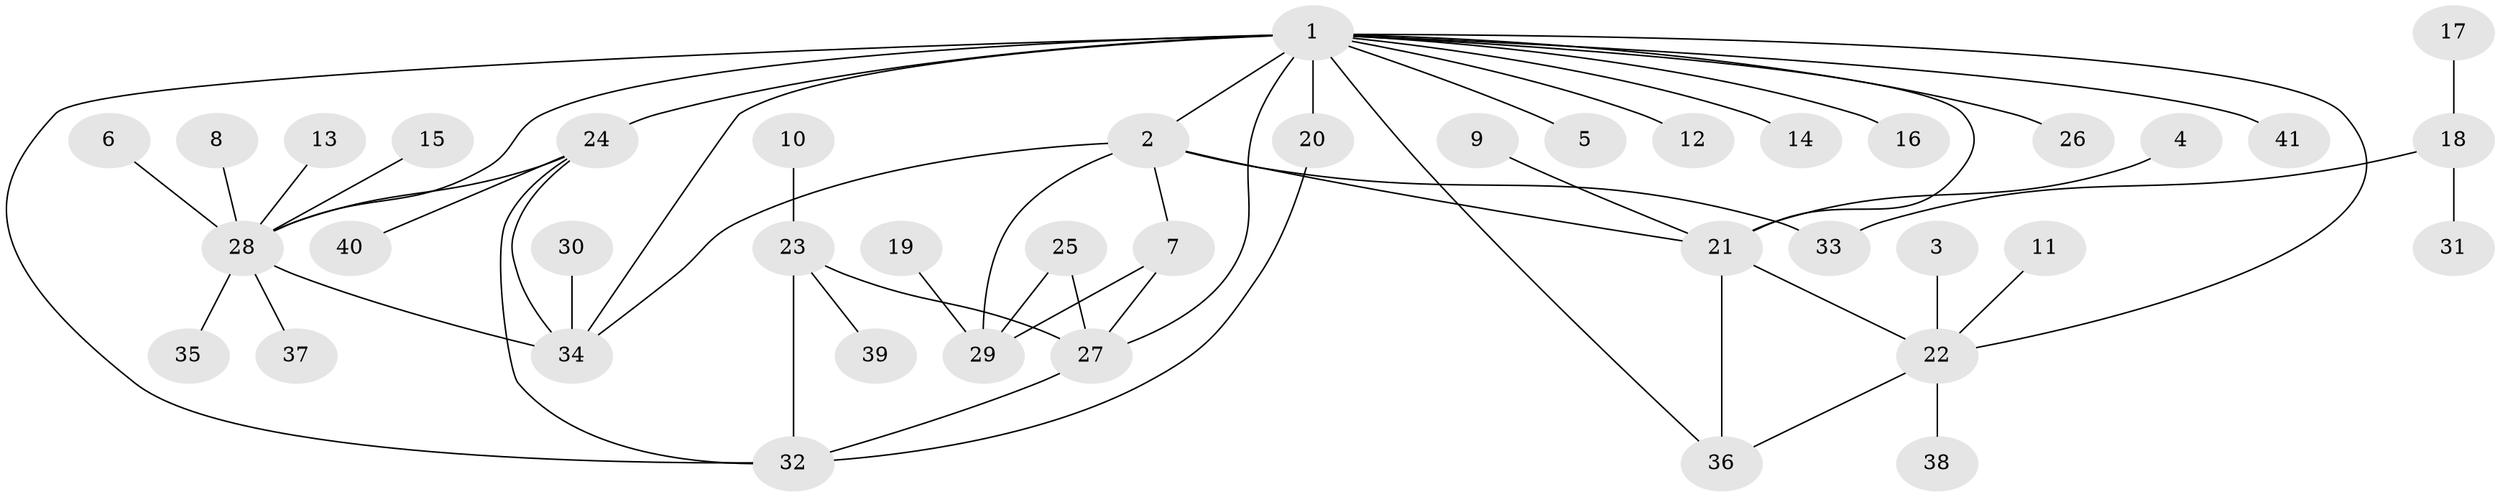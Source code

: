// original degree distribution, {8: 0.06172839506172839, 7: 0.037037037037037035, 5: 0.07407407407407407, 3: 0.012345679012345678, 6: 0.037037037037037035, 11: 0.012345679012345678, 4: 0.04938271604938271, 1: 0.5802469135802469, 2: 0.13580246913580246}
// Generated by graph-tools (version 1.1) at 2025/26/03/09/25 03:26:39]
// undirected, 41 vertices, 55 edges
graph export_dot {
graph [start="1"]
  node [color=gray90,style=filled];
  1;
  2;
  3;
  4;
  5;
  6;
  7;
  8;
  9;
  10;
  11;
  12;
  13;
  14;
  15;
  16;
  17;
  18;
  19;
  20;
  21;
  22;
  23;
  24;
  25;
  26;
  27;
  28;
  29;
  30;
  31;
  32;
  33;
  34;
  35;
  36;
  37;
  38;
  39;
  40;
  41;
  1 -- 2 [weight=1.0];
  1 -- 5 [weight=1.0];
  1 -- 12 [weight=1.0];
  1 -- 14 [weight=1.0];
  1 -- 16 [weight=1.0];
  1 -- 20 [weight=2.0];
  1 -- 21 [weight=1.0];
  1 -- 22 [weight=1.0];
  1 -- 24 [weight=3.0];
  1 -- 26 [weight=1.0];
  1 -- 27 [weight=2.0];
  1 -- 28 [weight=1.0];
  1 -- 32 [weight=2.0];
  1 -- 34 [weight=1.0];
  1 -- 36 [weight=1.0];
  1 -- 41 [weight=1.0];
  2 -- 7 [weight=2.0];
  2 -- 21 [weight=1.0];
  2 -- 29 [weight=2.0];
  2 -- 33 [weight=1.0];
  2 -- 34 [weight=1.0];
  3 -- 22 [weight=1.0];
  4 -- 21 [weight=1.0];
  6 -- 28 [weight=1.0];
  7 -- 27 [weight=1.0];
  7 -- 29 [weight=1.0];
  8 -- 28 [weight=1.0];
  9 -- 21 [weight=1.0];
  10 -- 23 [weight=1.0];
  11 -- 22 [weight=1.0];
  13 -- 28 [weight=1.0];
  15 -- 28 [weight=1.0];
  17 -- 18 [weight=1.0];
  18 -- 31 [weight=1.0];
  18 -- 33 [weight=1.0];
  19 -- 29 [weight=1.0];
  20 -- 32 [weight=1.0];
  21 -- 22 [weight=1.0];
  21 -- 36 [weight=1.0];
  22 -- 36 [weight=1.0];
  22 -- 38 [weight=1.0];
  23 -- 27 [weight=1.0];
  23 -- 32 [weight=2.0];
  23 -- 39 [weight=1.0];
  24 -- 28 [weight=1.0];
  24 -- 32 [weight=1.0];
  24 -- 34 [weight=1.0];
  24 -- 40 [weight=1.0];
  25 -- 27 [weight=1.0];
  25 -- 29 [weight=1.0];
  27 -- 32 [weight=2.0];
  28 -- 34 [weight=1.0];
  28 -- 35 [weight=1.0];
  28 -- 37 [weight=1.0];
  30 -- 34 [weight=1.0];
}
